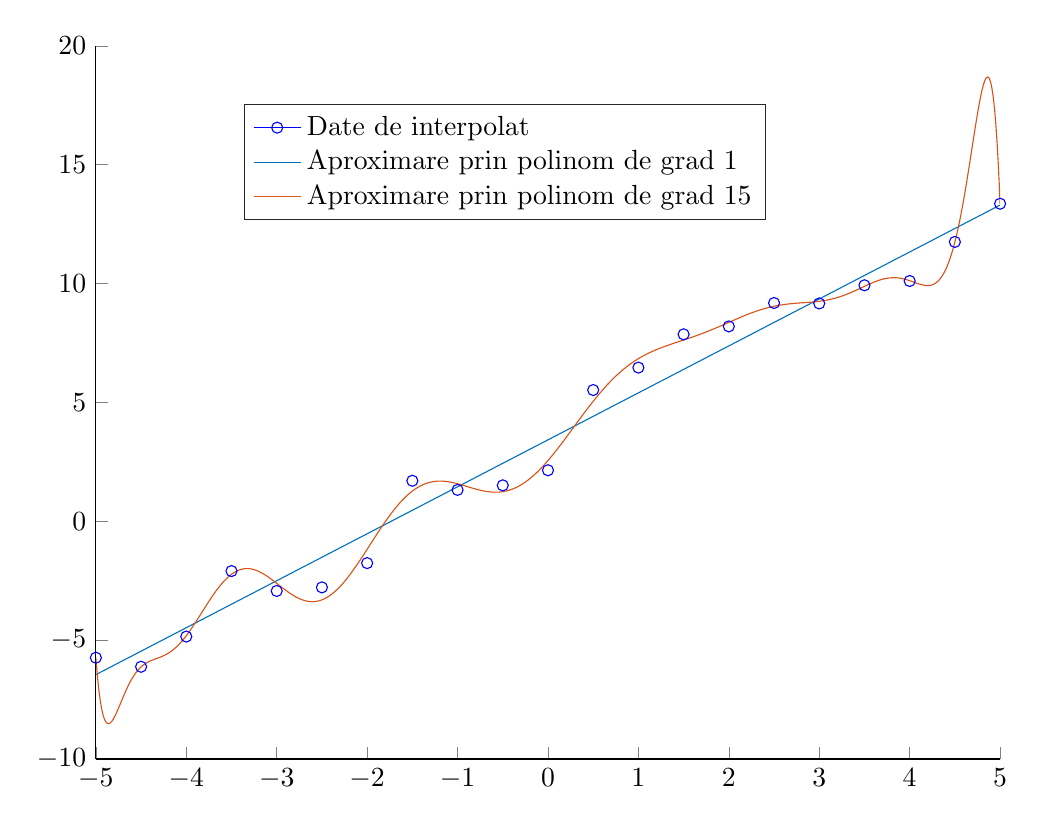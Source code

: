 % This file was created by matlab2tikz.
%
%The latest updates can be retrieved from
%  http://www.mathworks.com/matlabcentral/fileexchange/22022-matlab2tikz-matlab2tikz
%where you can also make suggestions and rate matlab2tikz.
%
\definecolor{mycolor1}{rgb}{0.0,0.447,0.741}%
\definecolor{mycolor2}{rgb}{0.85,0.325,0.098}%
%


\begin{axis}[%
width=4.521in,
height=3.566in,
at={(0.758in,0.481in)},
scale only axis,
xmin=-5,
xmax=5,
ymin=-10,
ymax=20,
axis background/.style={fill=white},
axis x line*=bottom,
axis y line*=left,
legend style={at={(0.164,0.756)}, anchor=south west, legend cell align=left, align=left, draw=white!15!black}
]
\addplot [color=blue, draw=none, mark=o, mark options={solid, blue}]
  table[row sep=crcr]{%
-5	-5.738\\
-4.5	-6.12\\
-4	-4.85\\
-3.5	-2.095\\
-3	-2.931\\
-2.5	-2.781\\
-2	-1.76\\
-1.5	1.704\\
-1	1.32\\
-0.5	1.511\\
0	2.145\\
0.5	5.52\\
1	6.464\\
1.5	7.864\\
2	8.197\\
2.5	9.181\\
3	9.162\\
3.5	9.927\\
4	10.107\\
4.5	11.751\\
5	13.357\\
};
\addlegendentry{Date de interpolat}

\addplot [color=mycolor1]
  table[row sep=crcr]{%
-5	-6.452\\
-4.5	-5.464\\
-4	-4.477\\
-3.5	-3.489\\
-3	-2.501\\
-2.5	-1.513\\
-2	-0.526\\
-1.5	0.462\\
-1	1.45\\
-0.5	2.438\\
0	3.425\\
0.5	4.413\\
1	5.401\\
1.5	6.389\\
2	7.376\\
2.5	8.364\\
3	9.352\\
3.5	10.34\\
4	11.327\\
4.5	12.315\\
5	13.303\\
};
\addlegendentry{Aproximare prin polinom de grad 1}

\addplot [color=mycolor2]
  table[row sep=crcr]{%
-5	-5.738\\
-4.99	-6.215\\
-4.98	-6.633\\
-4.97	-6.998\\
-4.96	-7.312\\
-4.95	-7.581\\
-4.94	-7.808\\
-4.93	-7.997\\
-4.92	-8.152\\
-4.91	-8.275\\
-4.9	-8.369\\
-4.89	-8.438\\
-4.88	-8.483\\
-4.87	-8.508\\
-4.86	-8.514\\
-4.85	-8.504\\
-4.84	-8.479\\
-4.83	-8.442\\
-4.82	-8.394\\
-4.81	-8.336\\
-4.8	-8.27\\
-4.79	-8.198\\
-4.78	-8.12\\
-4.77	-8.037\\
-4.76	-7.951\\
-4.75	-7.863\\
-4.74	-7.773\\
-4.73	-7.681\\
-4.72	-7.59\\
-4.71	-7.498\\
-4.7	-7.408\\
-4.69	-7.318\\
-4.68	-7.23\\
-4.67	-7.144\\
-4.66	-7.061\\
-4.65	-6.98\\
-4.64	-6.901\\
-4.63	-6.825\\
-4.62	-6.753\\
-4.61	-6.683\\
-4.6	-6.617\\
-4.59	-6.554\\
-4.58	-6.494\\
-4.57	-6.437\\
-4.56	-6.384\\
-4.55	-6.334\\
-4.54	-6.286\\
-4.53	-6.242\\
-4.52	-6.201\\
-4.51	-6.162\\
-4.5	-6.126\\
-4.49	-6.092\\
-4.48	-6.061\\
-4.47	-6.032\\
-4.46	-6.005\\
-4.45	-5.98\\
-4.44	-5.957\\
-4.43	-5.936\\
-4.42	-5.916\\
-4.41	-5.897\\
-4.4	-5.879\\
-4.39	-5.863\\
-4.38	-5.847\\
-4.37	-5.832\\
-4.36	-5.817\\
-4.35	-5.803\\
-4.34	-5.789\\
-4.33	-5.775\\
-4.32	-5.761\\
-4.31	-5.747\\
-4.3	-5.732\\
-4.29	-5.717\\
-4.28	-5.702\\
-4.27	-5.686\\
-4.26	-5.67\\
-4.25	-5.652\\
-4.24	-5.634\\
-4.23	-5.614\\
-4.22	-5.594\\
-4.21	-5.573\\
-4.2	-5.55\\
-4.19	-5.526\\
-4.18	-5.501\\
-4.17	-5.475\\
-4.16	-5.447\\
-4.15	-5.418\\
-4.14	-5.387\\
-4.13	-5.355\\
-4.12	-5.322\\
-4.11	-5.287\\
-4.1	-5.251\\
-4.09	-5.213\\
-4.08	-5.174\\
-4.07	-5.134\\
-4.06	-5.092\\
-4.05	-5.049\\
-4.04	-5.004\\
-4.03	-4.958\\
-4.02	-4.911\\
-4.01	-4.863\\
-4	-4.813\\
-3.99	-4.763\\
-3.98	-4.711\\
-3.97	-4.658\\
-3.96	-4.605\\
-3.95	-4.55\\
-3.94	-4.494\\
-3.93	-4.438\\
-3.92	-4.381\\
-3.91	-4.323\\
-3.9	-4.265\\
-3.89	-4.206\\
-3.88	-4.147\\
-3.87	-4.088\\
-3.86	-4.028\\
-3.85	-3.967\\
-3.84	-3.907\\
-3.83	-3.847\\
-3.82	-3.786\\
-3.81	-3.726\\
-3.8	-3.666\\
-3.79	-3.606\\
-3.78	-3.546\\
-3.77	-3.486\\
-3.76	-3.427\\
-3.75	-3.369\\
-3.74	-3.311\\
-3.73	-3.253\\
-3.72	-3.196\\
-3.71	-3.14\\
-3.7	-3.085\\
-3.69	-3.031\\
-3.68	-2.977\\
-3.67	-2.925\\
-3.66	-2.873\\
-3.65	-2.823\\
-3.64	-2.774\\
-3.63	-2.726\\
-3.62	-2.679\\
-3.61	-2.634\\
-3.6	-2.59\\
-3.59	-2.547\\
-3.58	-2.505\\
-3.57	-2.466\\
-3.56	-2.427\\
-3.55	-2.39\\
-3.54	-2.355\\
-3.53	-2.321\\
-3.52	-2.289\\
-3.51	-2.258\\
-3.5	-2.229\\
-3.49	-2.201\\
-3.48	-2.176\\
-3.47	-2.152\\
-3.46	-2.129\\
-3.45	-2.108\\
-3.44	-2.089\\
-3.43	-2.072\\
-3.42	-2.056\\
-3.41	-2.042\\
-3.4	-2.03\\
-3.39	-2.019\\
-3.38	-2.01\\
-3.37	-2.003\\
-3.36	-1.997\\
-3.35	-1.993\\
-3.34	-1.99\\
-3.33	-1.989\\
-3.32	-1.99\\
-3.31	-1.992\\
-3.3	-1.996\\
-3.29	-2.001\\
-3.28	-2.007\\
-3.27	-2.015\\
-3.26	-2.024\\
-3.25	-2.035\\
-3.24	-2.047\\
-3.23	-2.06\\
-3.22	-2.074\\
-3.21	-2.09\\
-3.2	-2.107\\
-3.19	-2.125\\
-3.18	-2.144\\
-3.17	-2.164\\
-3.16	-2.184\\
-3.15	-2.206\\
-3.14	-2.229\\
-3.13	-2.252\\
-3.12	-2.277\\
-3.11	-2.302\\
-3.1	-2.327\\
-3.09	-2.354\\
-3.08	-2.381\\
-3.07	-2.408\\
-3.06	-2.436\\
-3.05	-2.464\\
-3.04	-2.493\\
-3.03	-2.522\\
-3.02	-2.551\\
-3.01	-2.58\\
-3	-2.61\\
-2.99	-2.639\\
-2.98	-2.669\\
-2.97	-2.699\\
-2.96	-2.729\\
-2.95	-2.758\\
-2.94	-2.787\\
-2.93	-2.817\\
-2.92	-2.846\\
-2.91	-2.874\\
-2.9	-2.902\\
-2.89	-2.93\\
-2.88	-2.958\\
-2.87	-2.985\\
-2.86	-3.011\\
-2.85	-3.037\\
-2.84	-3.062\\
-2.83	-3.086\\
-2.82	-3.11\\
-2.81	-3.133\\
-2.8	-3.155\\
-2.79	-3.177\\
-2.78	-3.197\\
-2.77	-3.217\\
-2.76	-3.235\\
-2.75	-3.253\\
-2.74	-3.27\\
-2.73	-3.285\\
-2.72	-3.3\\
-2.71	-3.313\\
-2.7	-3.326\\
-2.69	-3.337\\
-2.68	-3.347\\
-2.67	-3.355\\
-2.66	-3.363\\
-2.65	-3.369\\
-2.64	-3.374\\
-2.63	-3.378\\
-2.62	-3.381\\
-2.61	-3.382\\
-2.6	-3.382\\
-2.59	-3.38\\
-2.58	-3.377\\
-2.57	-3.373\\
-2.56	-3.367\\
-2.55	-3.36\\
-2.54	-3.352\\
-2.53	-3.342\\
-2.52	-3.331\\
-2.51	-3.319\\
-2.5	-3.305\\
-2.49	-3.289\\
-2.48	-3.273\\
-2.47	-3.255\\
-2.46	-3.235\\
-2.45	-3.214\\
-2.44	-3.192\\
-2.43	-3.169\\
-2.42	-3.144\\
-2.41	-3.118\\
-2.4	-3.09\\
-2.39	-3.061\\
-2.38	-3.031\\
-2.37	-3.0\\
-2.36	-2.967\\
-2.35	-2.933\\
-2.34	-2.898\\
-2.33	-2.862\\
-2.32	-2.825\\
-2.31	-2.786\\
-2.3	-2.746\\
-2.29	-2.706\\
-2.28	-2.664\\
-2.27	-2.621\\
-2.26	-2.577\\
-2.25	-2.532\\
-2.24	-2.486\\
-2.23	-2.439\\
-2.22	-2.392\\
-2.21	-2.343\\
-2.2	-2.293\\
-2.19	-2.243\\
-2.18	-2.192\\
-2.17	-2.14\\
-2.16	-2.088\\
-2.15	-2.035\\
-2.14	-1.981\\
-2.13	-1.926\\
-2.12	-1.871\\
-2.11	-1.816\\
-2.1	-1.76\\
-2.09	-1.703\\
-2.08	-1.646\\
-2.07	-1.589\\
-2.06	-1.531\\
-2.05	-1.473\\
-2.04	-1.415\\
-2.03	-1.356\\
-2.02	-1.297\\
-2.01	-1.238\\
-2	-1.179\\
-1.99	-1.12\\
-1.98	-1.06\\
-1.97	-1.001\\
-1.96	-0.942\\
-1.95	-0.882\\
-1.94	-0.823\\
-1.93	-0.764\\
-1.92	-0.705\\
-1.91	-0.646\\
-1.9	-0.587\\
-1.89	-0.529\\
-1.88	-0.471\\
-1.87	-0.413\\
-1.86	-0.356\\
-1.85	-0.298\\
-1.84	-0.242\\
-1.83	-0.186\\
-1.82	-0.13\\
-1.81	-0.074\\
-1.8	-0.02\\
-1.79	0.035\\
-1.78	0.088\\
-1.77	0.141\\
-1.76	0.194\\
-1.75	0.246\\
-1.74	0.297\\
-1.73	0.347\\
-1.72	0.397\\
-1.71	0.446\\
-1.7	0.494\\
-1.69	0.541\\
-1.68	0.588\\
-1.67	0.634\\
-1.66	0.679\\
-1.65	0.723\\
-1.64	0.766\\
-1.63	0.808\\
-1.62	0.849\\
-1.61	0.89\\
-1.6	0.929\\
-1.59	0.967\\
-1.58	1.005\\
-1.57	1.041\\
-1.56	1.077\\
-1.55	1.112\\
-1.54	1.145\\
-1.53	1.178\\
-1.52	1.209\\
-1.51	1.24\\
-1.5	1.269\\
-1.49	1.298\\
-1.48	1.325\\
-1.47	1.351\\
-1.46	1.377\\
-1.45	1.401\\
-1.44	1.424\\
-1.43	1.446\\
-1.42	1.468\\
-1.41	1.488\\
-1.4	1.507\\
-1.39	1.525\\
-1.38	1.542\\
-1.37	1.558\\
-1.36	1.574\\
-1.35	1.588\\
-1.34	1.601\\
-1.33	1.613\\
-1.32	1.624\\
-1.31	1.635\\
-1.3	1.644\\
-1.29	1.652\\
-1.28	1.66\\
-1.27	1.667\\
-1.26	1.672\\
-1.25	1.677\\
-1.24	1.681\\
-1.23	1.685\\
-1.22	1.687\\
-1.21	1.689\\
-1.2	1.69\\
-1.19	1.69\\
-1.18	1.689\\
-1.17	1.688\\
-1.16	1.686\\
-1.15	1.683\\
-1.14	1.68\\
-1.13	1.676\\
-1.12	1.671\\
-1.11	1.666\\
-1.1	1.66\\
-1.09	1.654\\
-1.08	1.647\\
-1.07	1.64\\
-1.06	1.632\\
-1.05	1.624\\
-1.04	1.616\\
-1.03	1.607\\
-1.02	1.598\\
-1.01	1.588\\
-1	1.578\\
-0.99	1.568\\
-0.98	1.557\\
-0.97	1.547\\
-0.96	1.536\\
-0.95	1.525\\
-0.94	1.514\\
-0.93	1.502\\
-0.92	1.491\\
-0.91	1.479\\
-0.9	1.468\\
-0.89	1.456\\
-0.88	1.445\\
-0.87	1.433\\
-0.86	1.422\\
-0.85	1.41\\
-0.84	1.399\\
-0.83	1.388\\
-0.82	1.377\\
-0.81	1.366\\
-0.8	1.356\\
-0.79	1.345\\
-0.78	1.335\\
-0.77	1.325\\
-0.76	1.316\\
-0.75	1.307\\
-0.74	1.298\\
-0.73	1.29\\
-0.72	1.282\\
-0.71	1.274\\
-0.7	1.267\\
-0.69	1.26\\
-0.68	1.254\\
-0.67	1.249\\
-0.66	1.243\\
-0.65	1.239\\
-0.64	1.235\\
-0.63	1.231\\
-0.62	1.228\\
-0.61	1.226\\
-0.6	1.225\\
-0.59	1.224\\
-0.58	1.223\\
-0.57	1.224\\
-0.56	1.225\\
-0.55	1.227\\
-0.54	1.229\\
-0.53	1.232\\
-0.52	1.236\\
-0.51	1.241\\
-0.5	1.246\\
-0.49	1.253\\
-0.48	1.26\\
-0.47	1.268\\
-0.46	1.276\\
-0.45	1.286\\
-0.44	1.296\\
-0.43	1.307\\
-0.42	1.319\\
-0.41	1.332\\
-0.4	1.346\\
-0.39	1.36\\
-0.38	1.375\\
-0.37	1.391\\
-0.36	1.408\\
-0.35	1.426\\
-0.34	1.445\\
-0.33	1.465\\
-0.32	1.485\\
-0.31	1.506\\
-0.3	1.528\\
-0.29	1.551\\
-0.28	1.575\\
-0.27	1.6\\
-0.26	1.625\\
-0.25	1.652\\
-0.24	1.679\\
-0.23	1.707\\
-0.22	1.736\\
-0.21	1.765\\
-0.2	1.796\\
-0.19	1.827\\
-0.18	1.859\\
-0.17	1.891\\
-0.16	1.925\\
-0.15	1.959\\
-0.14	1.994\\
-0.13	2.03\\
-0.12	2.066\\
-0.11	2.104\\
-0.1	2.141\\
-0.09	2.18\\
-0.08	2.219\\
-0.07	2.259\\
-0.06	2.299\\
-0.05	2.341\\
-0.04	2.382\\
-0.03	2.425\\
-0.02	2.467\\
-0.01	2.511\\
0	2.555\\
0.01	2.599\\
0.02	2.644\\
0.03	2.69\\
0.04	2.736\\
0.05	2.782\\
0.06	2.829\\
0.07	2.877\\
0.08	2.925\\
0.09	2.973\\
0.1	3.021\\
0.11	3.07\\
0.12	3.119\\
0.13	3.169\\
0.14	3.218\\
0.15	3.269\\
0.16	3.319\\
0.17	3.369\\
0.18	3.42\\
0.19	3.471\\
0.2	3.522\\
0.21	3.574\\
0.22	3.625\\
0.23	3.677\\
0.24	3.728\\
0.25	3.78\\
0.26	3.832\\
0.27	3.884\\
0.28	3.936\\
0.29	3.987\\
0.3	4.039\\
0.31	4.091\\
0.32	4.143\\
0.33	4.195\\
0.34	4.246\\
0.35	4.298\\
0.36	4.349\\
0.37	4.4\\
0.38	4.452\\
0.39	4.502\\
0.4	4.553\\
0.41	4.604\\
0.42	4.654\\
0.43	4.704\\
0.44	4.754\\
0.45	4.803\\
0.46	4.853\\
0.47	4.902\\
0.48	4.95\\
0.49	4.999\\
0.5	5.047\\
0.51	5.094\\
0.52	5.141\\
0.53	5.188\\
0.54	5.235\\
0.55	5.281\\
0.56	5.327\\
0.57	5.372\\
0.58	5.417\\
0.59	5.461\\
0.6	5.505\\
0.61	5.548\\
0.62	5.591\\
0.63	5.634\\
0.64	5.676\\
0.65	5.717\\
0.66	5.759\\
0.67	5.799\\
0.68	5.839\\
0.69	5.879\\
0.7	5.918\\
0.71	5.956\\
0.72	5.994\\
0.73	6.031\\
0.74	6.068\\
0.75	6.105\\
0.76	6.14\\
0.77	6.176\\
0.78	6.21\\
0.79	6.245\\
0.8	6.278\\
0.81	6.311\\
0.82	6.344\\
0.83	6.376\\
0.84	6.407\\
0.85	6.438\\
0.86	6.468\\
0.87	6.498\\
0.88	6.528\\
0.89	6.556\\
0.9	6.585\\
0.91	6.612\\
0.92	6.64\\
0.93	6.666\\
0.94	6.692\\
0.95	6.718\\
0.96	6.743\\
0.97	6.768\\
0.98	6.792\\
0.99	6.816\\
1	6.839\\
1.01	6.862\\
1.02	6.885\\
1.03	6.907\\
1.04	6.928\\
1.05	6.949\\
1.06	6.97\\
1.07	6.99\\
1.08	7.01\\
1.09	7.029\\
1.1	7.049\\
1.11	7.067\\
1.12	7.086\\
1.13	7.104\\
1.14	7.121\\
1.15	7.139\\
1.16	7.156\\
1.17	7.172\\
1.18	7.189\\
1.19	7.205\\
1.2	7.221\\
1.21	7.236\\
1.22	7.252\\
1.23	7.267\\
1.24	7.282\\
1.25	7.296\\
1.26	7.311\\
1.27	7.325\\
1.28	7.339\\
1.29	7.353\\
1.3	7.367\\
1.31	7.38\\
1.32	7.394\\
1.33	7.407\\
1.34	7.42\\
1.35	7.433\\
1.36	7.446\\
1.37	7.459\\
1.38	7.472\\
1.39	7.485\\
1.4	7.498\\
1.41	7.51\\
1.42	7.523\\
1.43	7.535\\
1.44	7.548\\
1.45	7.561\\
1.46	7.573\\
1.47	7.586\\
1.48	7.598\\
1.49	7.611\\
1.5	7.623\\
1.51	7.636\\
1.52	7.649\\
1.53	7.661\\
1.54	7.674\\
1.55	7.687\\
1.56	7.7\\
1.57	7.713\\
1.58	7.726\\
1.59	7.739\\
1.6	7.752\\
1.61	7.766\\
1.62	7.779\\
1.63	7.793\\
1.64	7.806\\
1.65	7.82\\
1.66	7.834\\
1.67	7.848\\
1.68	7.862\\
1.69	7.876\\
1.7	7.891\\
1.71	7.905\\
1.72	7.92\\
1.73	7.934\\
1.74	7.949\\
1.75	7.964\\
1.76	7.979\\
1.77	7.994\\
1.78	8.009\\
1.79	8.025\\
1.8	8.04\\
1.81	8.056\\
1.82	8.071\\
1.83	8.087\\
1.84	8.103\\
1.85	8.119\\
1.86	8.135\\
1.87	8.151\\
1.88	8.167\\
1.89	8.184\\
1.9	8.2\\
1.91	8.216\\
1.92	8.233\\
1.93	8.25\\
1.94	8.266\\
1.95	8.283\\
1.96	8.299\\
1.97	8.316\\
1.98	8.333\\
1.99	8.35\\
2	8.366\\
2.01	8.383\\
2.02	8.4\\
2.03	8.416\\
2.04	8.433\\
2.05	8.45\\
2.06	8.466\\
2.07	8.483\\
2.08	8.499\\
2.09	8.516\\
2.1	8.532\\
2.11	8.549\\
2.12	8.565\\
2.13	8.581\\
2.14	8.597\\
2.15	8.613\\
2.16	8.629\\
2.17	8.644\\
2.18	8.66\\
2.19	8.675\\
2.2	8.69\\
2.21	8.705\\
2.22	8.72\\
2.23	8.735\\
2.24	8.749\\
2.25	8.764\\
2.26	8.778\\
2.27	8.792\\
2.28	8.806\\
2.29	8.819\\
2.3	8.832\\
2.31	8.845\\
2.32	8.858\\
2.33	8.871\\
2.34	8.883\\
2.35	8.895\\
2.36	8.907\\
2.37	8.919\\
2.38	8.93\\
2.39	8.941\\
2.4	8.952\\
2.41	8.962\\
2.42	8.973\\
2.43	8.983\\
2.44	8.992\\
2.45	9.002\\
2.46	9.011\\
2.47	9.02\\
2.48	9.029\\
2.49	9.037\\
2.5	9.045\\
2.51	9.053\\
2.52	9.061\\
2.53	9.068\\
2.54	9.075\\
2.55	9.082\\
2.56	9.088\\
2.57	9.095\\
2.58	9.101\\
2.59	9.106\\
2.6	9.112\\
2.61	9.117\\
2.62	9.122\\
2.63	9.127\\
2.64	9.132\\
2.65	9.137\\
2.66	9.141\\
2.67	9.145\\
2.68	9.149\\
2.69	9.153\\
2.7	9.157\\
2.71	9.16\\
2.72	9.163\\
2.73	9.167\\
2.74	9.17\\
2.75	9.173\\
2.76	9.176\\
2.77	9.179\\
2.78	9.181\\
2.79	9.184\\
2.8	9.187\\
2.81	9.19\\
2.82	9.192\\
2.83	9.195\\
2.84	9.198\\
2.85	9.2\\
2.86	9.203\\
2.87	9.206\\
2.88	9.209\\
2.89	9.212\\
2.9	9.215\\
2.91	9.218\\
2.92	9.221\\
2.93	9.225\\
2.94	9.229\\
2.95	9.232\\
2.96	9.236\\
2.97	9.24\\
2.98	9.245\\
2.99	9.249\\
3	9.254\\
3.01	9.259\\
3.02	9.264\\
3.03	9.27\\
3.04	9.275\\
3.05	9.282\\
3.06	9.288\\
3.07	9.295\\
3.08	9.302\\
3.09	9.309\\
3.1	9.316\\
3.11	9.324\\
3.12	9.333\\
3.13	9.341\\
3.14	9.35\\
3.15	9.36\\
3.16	9.369\\
3.17	9.379\\
3.18	9.39\\
3.19	9.401\\
3.2	9.412\\
3.21	9.423\\
3.22	9.435\\
3.23	9.448\\
3.24	9.46\\
3.25	9.473\\
3.26	9.486\\
3.27	9.5\\
3.28	9.514\\
3.29	9.529\\
3.3	9.543\\
3.31	9.558\\
3.32	9.573\\
3.33	9.589\\
3.34	9.605\\
3.35	9.621\\
3.36	9.637\\
3.37	9.654\\
3.38	9.671\\
3.39	9.688\\
3.4	9.705\\
3.41	9.722\\
3.42	9.74\\
3.43	9.758\\
3.44	9.775\\
3.45	9.793\\
3.46	9.811\\
3.47	9.829\\
3.48	9.847\\
3.49	9.865\\
3.5	9.882\\
3.51	9.9\\
3.52	9.918\\
3.53	9.935\\
3.54	9.952\\
3.55	9.97\\
3.56	9.986\\
3.57	10.003\\
3.58	10.019\\
3.59	10.035\\
3.6	10.051\\
3.61	10.066\\
3.62	10.081\\
3.63	10.095\\
3.64	10.109\\
3.65	10.123\\
3.66	10.135\\
3.67	10.148\\
3.68	10.159\\
3.69	10.17\\
3.7	10.181\\
3.71	10.191\\
3.72	10.2\\
3.73	10.208\\
3.74	10.215\\
3.75	10.222\\
3.76	10.228\\
3.77	10.233\\
3.78	10.237\\
3.79	10.241\\
3.8	10.243\\
3.81	10.245\\
3.82	10.246\\
3.83	10.246\\
3.84	10.245\\
3.85	10.243\\
3.86	10.241\\
3.87	10.237\\
3.88	10.233\\
3.89	10.227\\
3.9	10.221\\
3.91	10.214\\
3.92	10.207\\
3.93	10.198\\
3.94	10.189\\
3.95	10.179\\
3.96	10.168\\
3.97	10.157\\
3.98	10.146\\
3.99	10.133\\
4	10.121\\
4.01	10.108\\
4.02	10.094\\
4.03	10.081\\
4.04	10.067\\
4.05	10.053\\
4.06	10.04\\
4.07	10.026\\
4.08	10.013\\
4.09	9.999\\
4.1	9.987\\
4.11	9.975\\
4.12	9.964\\
4.13	9.953\\
4.14	9.944\\
4.15	9.935\\
4.16	9.928\\
4.17	9.922\\
4.18	9.918\\
4.19	9.916\\
4.2	9.915\\
4.21	9.917\\
4.22	9.921\\
4.23	9.927\\
4.24	9.936\\
4.25	9.948\\
4.26	9.963\\
4.27	9.981\\
4.28	10.003\\
4.29	10.028\\
4.3	10.057\\
4.31	10.09\\
4.32	10.127\\
4.33	10.169\\
4.34	10.216\\
4.35	10.267\\
4.36	10.323\\
4.37	10.385\\
4.38	10.452\\
4.39	10.525\\
4.4	10.604\\
4.41	10.689\\
4.42	10.78\\
4.43	10.877\\
4.44	10.981\\
4.45	11.092\\
4.46	11.209\\
4.47	11.334\\
4.48	11.465\\
4.49	11.603\\
4.5	11.749\\
4.51	11.901\\
4.52	12.061\\
4.53	12.228\\
4.54	12.402\\
4.55	12.583\\
4.56	12.771\\
4.57	12.966\\
4.58	13.167\\
4.59	13.374\\
4.6	13.588\\
4.61	13.807\\
4.62	14.032\\
4.63	14.261\\
4.64	14.495\\
4.65	14.733\\
4.66	14.974\\
4.67	15.217\\
4.68	15.462\\
4.69	15.708\\
4.7	15.954\\
4.71	16.199\\
4.72	16.441\\
4.73	16.68\\
4.74	16.915\\
4.75	17.143\\
4.76	17.363\\
4.77	17.573\\
4.78	17.773\\
4.79	17.959\\
4.8	18.129\\
4.81	18.282\\
4.82	18.414\\
4.83	18.524\\
4.84	18.608\\
4.85	18.664\\
4.86	18.687\\
4.87	18.676\\
4.88	18.626\\
4.89	18.534\\
4.9	18.395\\
4.91	18.205\\
4.92	17.96\\
4.93	17.654\\
4.94	17.283\\
4.95	16.841\\
4.96	16.323\\
4.97	15.722\\
4.98	15.032\\
4.99	14.246\\
5	13.357\\
};
\addlegendentry{Aproximare prin polinom de grad 15}

\end{axis}
